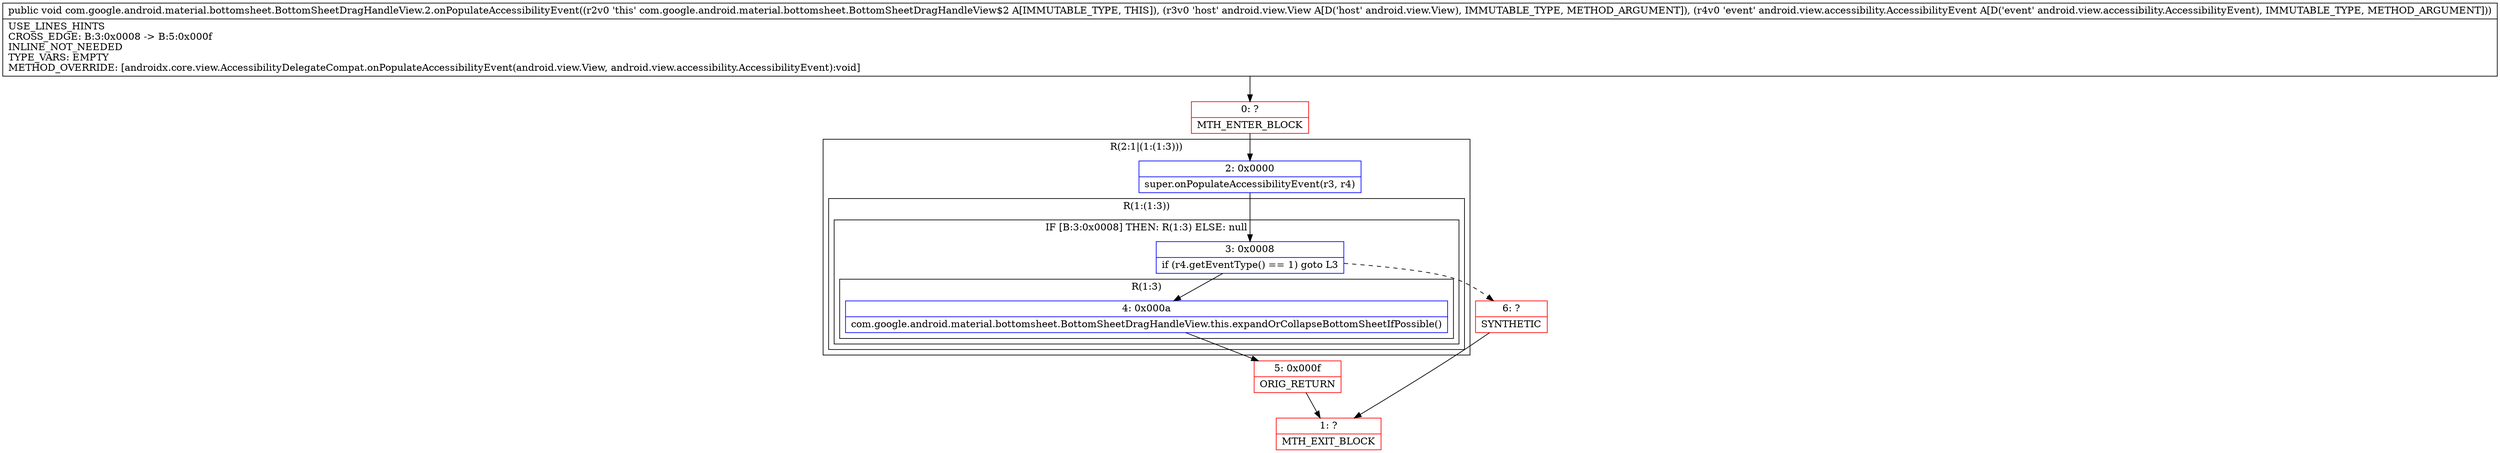 digraph "CFG forcom.google.android.material.bottomsheet.BottomSheetDragHandleView.2.onPopulateAccessibilityEvent(Landroid\/view\/View;Landroid\/view\/accessibility\/AccessibilityEvent;)V" {
subgraph cluster_Region_1503400788 {
label = "R(2:1|(1:(1:3)))";
node [shape=record,color=blue];
Node_2 [shape=record,label="{2\:\ 0x0000|super.onPopulateAccessibilityEvent(r3, r4)\l}"];
subgraph cluster_Region_1081037007 {
label = "R(1:(1:3))";
node [shape=record,color=blue];
subgraph cluster_IfRegion_1940092792 {
label = "IF [B:3:0x0008] THEN: R(1:3) ELSE: null";
node [shape=record,color=blue];
Node_3 [shape=record,label="{3\:\ 0x0008|if (r4.getEventType() == 1) goto L3\l}"];
subgraph cluster_Region_656304242 {
label = "R(1:3)";
node [shape=record,color=blue];
Node_4 [shape=record,label="{4\:\ 0x000a|com.google.android.material.bottomsheet.BottomSheetDragHandleView.this.expandOrCollapseBottomSheetIfPossible()\l}"];
}
}
}
}
Node_0 [shape=record,color=red,label="{0\:\ ?|MTH_ENTER_BLOCK\l}"];
Node_5 [shape=record,color=red,label="{5\:\ 0x000f|ORIG_RETURN\l}"];
Node_1 [shape=record,color=red,label="{1\:\ ?|MTH_EXIT_BLOCK\l}"];
Node_6 [shape=record,color=red,label="{6\:\ ?|SYNTHETIC\l}"];
MethodNode[shape=record,label="{public void com.google.android.material.bottomsheet.BottomSheetDragHandleView.2.onPopulateAccessibilityEvent((r2v0 'this' com.google.android.material.bottomsheet.BottomSheetDragHandleView$2 A[IMMUTABLE_TYPE, THIS]), (r3v0 'host' android.view.View A[D('host' android.view.View), IMMUTABLE_TYPE, METHOD_ARGUMENT]), (r4v0 'event' android.view.accessibility.AccessibilityEvent A[D('event' android.view.accessibility.AccessibilityEvent), IMMUTABLE_TYPE, METHOD_ARGUMENT]))  | USE_LINES_HINTS\lCROSS_EDGE: B:3:0x0008 \-\> B:5:0x000f\lINLINE_NOT_NEEDED\lTYPE_VARS: EMPTY\lMETHOD_OVERRIDE: [androidx.core.view.AccessibilityDelegateCompat.onPopulateAccessibilityEvent(android.view.View, android.view.accessibility.AccessibilityEvent):void]\l}"];
MethodNode -> Node_0;Node_2 -> Node_3;
Node_3 -> Node_4;
Node_3 -> Node_6[style=dashed];
Node_4 -> Node_5;
Node_0 -> Node_2;
Node_5 -> Node_1;
Node_6 -> Node_1;
}


